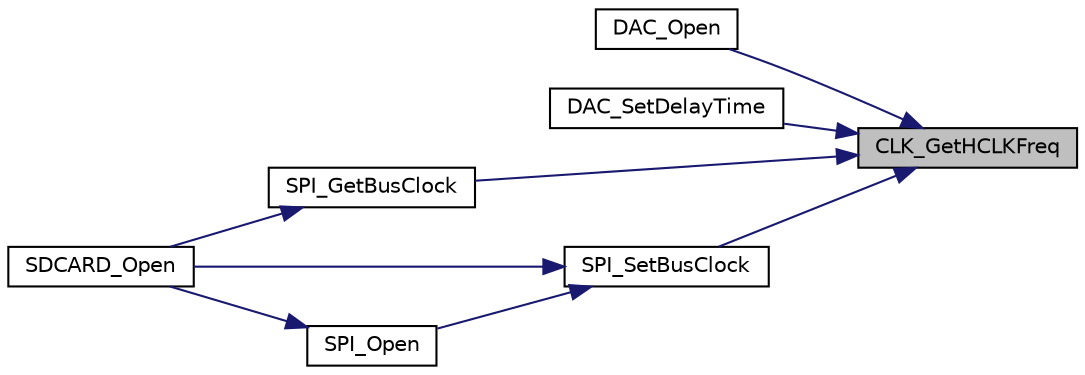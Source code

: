 digraph "CLK_GetHCLKFreq"
{
 // LATEX_PDF_SIZE
  edge [fontname="Helvetica",fontsize="10",labelfontname="Helvetica",labelfontsize="10"];
  node [fontname="Helvetica",fontsize="10",shape=record];
  rankdir="RL";
  Node1 [label="CLK_GetHCLKFreq",height=0.2,width=0.4,color="black", fillcolor="grey75", style="filled", fontcolor="black",tooltip="This function get HCLK frequency. The frequency unit is Hz."];
  Node1 -> Node2 [dir="back",color="midnightblue",fontsize="10",style="solid",fontname="Helvetica"];
  Node2 [label="DAC_Open",height=0.2,width=0.4,color="black", fillcolor="white", style="filled",URL="$dd/db3/group___n_a_n_o100___d_a_c___e_x_p_o_r_t_e_d___f_u_n_c_t_i_o_n_s.html#gafdc9a9db8471a4b3e2560557a86201f0",tooltip="This function make a DAC channel ready to convert."];
  Node1 -> Node3 [dir="back",color="midnightblue",fontsize="10",style="solid",fontname="Helvetica"];
  Node3 [label="DAC_SetDelayTime",height=0.2,width=0.4,color="black", fillcolor="white", style="filled",URL="$dd/db3/group___n_a_n_o100___d_a_c___e_x_p_o_r_t_e_d___f_u_n_c_t_i_o_n_s.html#ga19963502926ed6aa0aa03a7484baa3fb",tooltip="Set delay time for DAC to become stable."];
  Node1 -> Node4 [dir="back",color="midnightblue",fontsize="10",style="solid",fontname="Helvetica"];
  Node4 [label="SPI_GetBusClock",height=0.2,width=0.4,color="black", fillcolor="white", style="filled",URL="$d5/ddb/group___n_a_n_o100___s_p_i___e_x_p_o_r_t_e_d___f_u_n_c_t_i_o_n_s.html#gae3a43e332cf4de4b416980eeab502d07",tooltip="Get the actual frequency of SPI bus clock. Only available in Master mode."];
  Node4 -> Node5 [dir="back",color="midnightblue",fontsize="10",style="solid",fontname="Helvetica"];
  Node5 [label="SDCARD_Open",height=0.2,width=0.4,color="black", fillcolor="white", style="filled",URL="$d3/df3/group___n_a_n_o100___s_d_c_a_r_d___e_x_p_o_r_t_e_d___f_u_n_c_t_i_o_n_s.html#ga0d1dcbc2556db3fc9e3c3111b8a55b85",tooltip="This function is used to Open GPIO function and initial SDCARD."];
  Node1 -> Node6 [dir="back",color="midnightblue",fontsize="10",style="solid",fontname="Helvetica"];
  Node6 [label="SPI_SetBusClock",height=0.2,width=0.4,color="black", fillcolor="white", style="filled",URL="$d5/ddb/group___n_a_n_o100___s_p_i___e_x_p_o_r_t_e_d___f_u_n_c_t_i_o_n_s.html#ga7cee248bcbe05dfae8ab8b3bf89e8f13",tooltip="Set the SPI bus clock. Only available in Master mode."];
  Node6 -> Node5 [dir="back",color="midnightblue",fontsize="10",style="solid",fontname="Helvetica"];
  Node6 -> Node7 [dir="back",color="midnightblue",fontsize="10",style="solid",fontname="Helvetica"];
  Node7 [label="SPI_Open",height=0.2,width=0.4,color="black", fillcolor="white", style="filled",URL="$d5/ddb/group___n_a_n_o100___s_p_i___e_x_p_o_r_t_e_d___f_u_n_c_t_i_o_n_s.html#gad923655d26fb14da88c61d4ed0125c44",tooltip="This function make SPI module be ready to transfer. By default, the SPI transfer sequence is MSB firs..."];
  Node7 -> Node5 [dir="back",color="midnightblue",fontsize="10",style="solid",fontname="Helvetica"];
}
